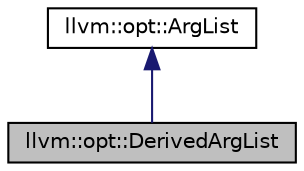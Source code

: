 digraph "llvm::opt::DerivedArgList"
{
 // LATEX_PDF_SIZE
  bgcolor="transparent";
  edge [fontname="Helvetica",fontsize="10",labelfontname="Helvetica",labelfontsize="10"];
  node [fontname="Helvetica",fontsize="10",shape="box"];
  Node1 [label="llvm::opt::DerivedArgList",height=0.2,width=0.4,color="black", fillcolor="grey75", style="filled", fontcolor="black",tooltip="DerivedArgList - An ordered collection of driver arguments, whose storage may be in another argument ..."];
  Node2 -> Node1 [dir="back",color="midnightblue",fontsize="10",style="solid",fontname="Helvetica"];
  Node2 [label="llvm::opt::ArgList",height=0.2,width=0.4,color="black",URL="$classllvm_1_1opt_1_1ArgList.html",tooltip="ArgList - Ordered collection of driver arguments."];
}
